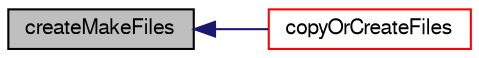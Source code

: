 digraph "createMakeFiles"
{
  bgcolor="transparent";
  edge [fontname="FreeSans",fontsize="10",labelfontname="FreeSans",labelfontsize="10"];
  node [fontname="FreeSans",fontsize="10",shape=record];
  rankdir="LR";
  Node239 [label="createMakeFiles",height=0.2,width=0.4,color="black", fillcolor="grey75", style="filled", fontcolor="black"];
  Node239 -> Node240 [dir="back",color="midnightblue",fontsize="10",style="solid",fontname="FreeSans"];
  Node240 [label="copyOrCreateFiles",height=0.2,width=0.4,color="red",URL="$a26070.html#a249bc10e4d99e27de0ee2960ef67516f",tooltip="Copy/create files prior to compilation. "];
}
